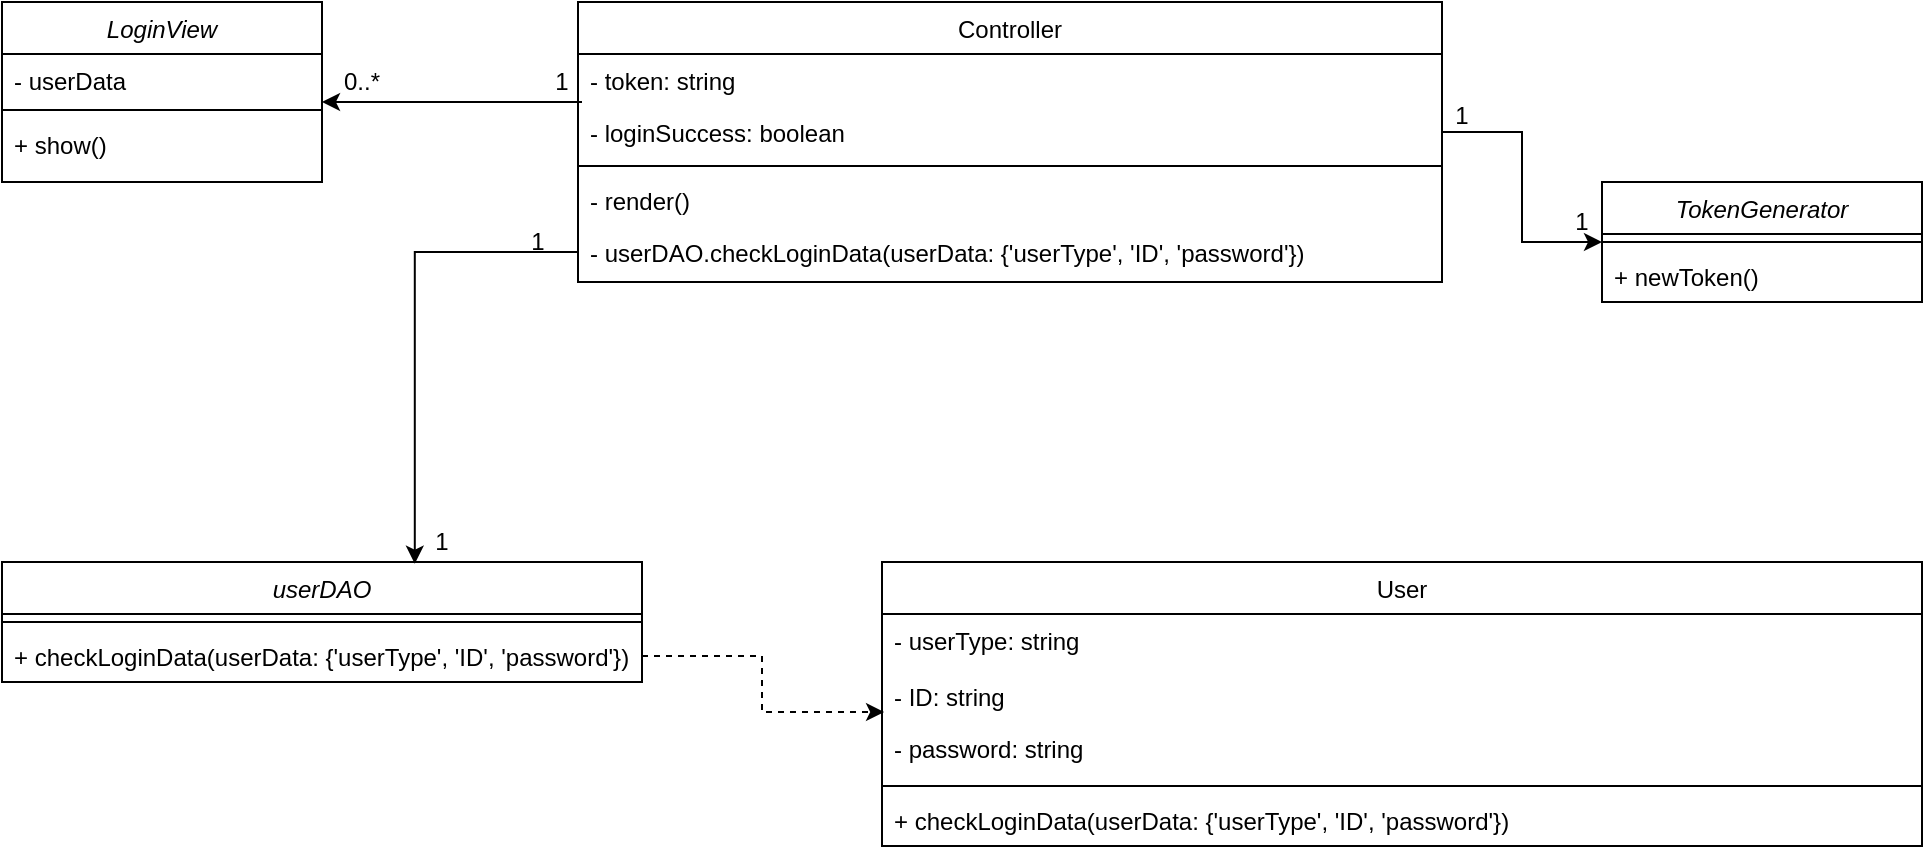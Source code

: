 <mxfile version="14.6.13" type="device"><diagram id="C5RBs43oDa-KdzZeNtuy" name="Page-1"><mxGraphModel dx="946" dy="535" grid="1" gridSize="10" guides="1" tooltips="1" connect="1" arrows="1" fold="1" page="1" pageScale="1" pageWidth="1169" pageHeight="1654" math="0" shadow="0"><root><mxCell id="WIyWlLk6GJQsqaUBKTNV-0"/><mxCell id="WIyWlLk6GJQsqaUBKTNV-1" parent="WIyWlLk6GJQsqaUBKTNV-0"/><mxCell id="UaTx17qZcEC1FwEEvyqs-148" value="LoginView" style="swimlane;fontStyle=2;align=center;verticalAlign=top;childLayout=stackLayout;horizontal=1;startSize=26;horizontalStack=0;resizeParent=1;resizeLast=0;collapsible=1;marginBottom=0;rounded=0;shadow=0;strokeWidth=1;" vertex="1" parent="WIyWlLk6GJQsqaUBKTNV-1"><mxGeometry x="20" y="10" width="160" height="90" as="geometry"><mxRectangle x="230" y="140" width="160" height="26" as="alternateBounds"/></mxGeometry></mxCell><mxCell id="UaTx17qZcEC1FwEEvyqs-149" value="- userData" style="text;align=left;verticalAlign=top;spacingLeft=4;spacingRight=4;overflow=hidden;rotatable=0;points=[[0,0.5],[1,0.5]];portConstraint=eastwest;" vertex="1" parent="UaTx17qZcEC1FwEEvyqs-148"><mxGeometry y="26" width="160" height="24" as="geometry"/></mxCell><mxCell id="UaTx17qZcEC1FwEEvyqs-150" value="" style="line;html=1;strokeWidth=1;align=left;verticalAlign=middle;spacingTop=-1;spacingLeft=3;spacingRight=3;rotatable=0;labelPosition=right;points=[];portConstraint=eastwest;" vertex="1" parent="UaTx17qZcEC1FwEEvyqs-148"><mxGeometry y="50" width="160" height="8" as="geometry"/></mxCell><mxCell id="UaTx17qZcEC1FwEEvyqs-151" value="+ show()" style="text;align=left;verticalAlign=top;spacingLeft=4;spacingRight=4;overflow=hidden;rotatable=0;points=[[0,0.5],[1,0.5]];portConstraint=eastwest;" vertex="1" parent="UaTx17qZcEC1FwEEvyqs-148"><mxGeometry y="58" width="160" height="32" as="geometry"/></mxCell><mxCell id="UaTx17qZcEC1FwEEvyqs-153" value="Controller" style="swimlane;fontStyle=0;align=center;verticalAlign=top;childLayout=stackLayout;horizontal=1;startSize=26;horizontalStack=0;resizeParent=1;resizeLast=0;collapsible=1;marginBottom=0;rounded=0;shadow=0;strokeWidth=1;" vertex="1" parent="WIyWlLk6GJQsqaUBKTNV-1"><mxGeometry x="308" y="10" width="432" height="140" as="geometry"><mxRectangle x="550" y="140" width="160" height="26" as="alternateBounds"/></mxGeometry></mxCell><mxCell id="UaTx17qZcEC1FwEEvyqs-154" value="- token: string" style="text;align=left;verticalAlign=top;spacingLeft=4;spacingRight=4;overflow=hidden;rotatable=0;points=[[0,0.5],[1,0.5]];portConstraint=eastwest;" vertex="1" parent="UaTx17qZcEC1FwEEvyqs-153"><mxGeometry y="26" width="432" height="26" as="geometry"/></mxCell><mxCell id="UaTx17qZcEC1FwEEvyqs-156" value="- loginSuccess: boolean" style="text;align=left;verticalAlign=top;spacingLeft=4;spacingRight=4;overflow=hidden;rotatable=0;points=[[0,0.5],[1,0.5]];portConstraint=eastwest;rounded=0;shadow=0;html=0;" vertex="1" parent="UaTx17qZcEC1FwEEvyqs-153"><mxGeometry y="52" width="432" height="26" as="geometry"/></mxCell><mxCell id="UaTx17qZcEC1FwEEvyqs-157" value="" style="line;html=1;strokeWidth=1;align=left;verticalAlign=middle;spacingTop=-1;spacingLeft=3;spacingRight=3;rotatable=0;labelPosition=right;points=[];portConstraint=eastwest;" vertex="1" parent="UaTx17qZcEC1FwEEvyqs-153"><mxGeometry y="78" width="432" height="8" as="geometry"/></mxCell><mxCell id="UaTx17qZcEC1FwEEvyqs-158" value="- render()" style="text;align=left;verticalAlign=top;spacingLeft=4;spacingRight=4;overflow=hidden;rotatable=0;points=[[0,0.5],[1,0.5]];portConstraint=eastwest;" vertex="1" parent="UaTx17qZcEC1FwEEvyqs-153"><mxGeometry y="86" width="432" height="26" as="geometry"/></mxCell><mxCell id="UaTx17qZcEC1FwEEvyqs-161" value="- userDAO.checkLoginData(userData: {'userType', 'ID', 'password'})" style="text;align=left;verticalAlign=top;spacingLeft=4;spacingRight=4;overflow=hidden;rotatable=0;points=[[0,0.5],[1,0.5]];portConstraint=eastwest;" vertex="1" parent="UaTx17qZcEC1FwEEvyqs-153"><mxGeometry y="112" width="432" height="26" as="geometry"/></mxCell><mxCell id="UaTx17qZcEC1FwEEvyqs-163" value="userDAO" style="swimlane;fontStyle=2;align=center;verticalAlign=top;childLayout=stackLayout;horizontal=1;startSize=26;horizontalStack=0;resizeParent=1;resizeLast=0;collapsible=1;marginBottom=0;rounded=0;shadow=0;strokeWidth=1;" vertex="1" parent="WIyWlLk6GJQsqaUBKTNV-1"><mxGeometry x="20" y="290" width="320" height="60" as="geometry"><mxRectangle x="230" y="140" width="160" height="26" as="alternateBounds"/></mxGeometry></mxCell><mxCell id="UaTx17qZcEC1FwEEvyqs-164" value="" style="line;html=1;strokeWidth=1;align=left;verticalAlign=middle;spacingTop=-1;spacingLeft=3;spacingRight=3;rotatable=0;labelPosition=right;points=[];portConstraint=eastwest;" vertex="1" parent="UaTx17qZcEC1FwEEvyqs-163"><mxGeometry y="26" width="320" height="8" as="geometry"/></mxCell><mxCell id="UaTx17qZcEC1FwEEvyqs-165" value="+ checkLoginData(userData: {'userType', 'ID', 'password'})" style="text;align=left;verticalAlign=top;spacingLeft=4;spacingRight=4;overflow=hidden;rotatable=0;points=[[0,0.5],[1,0.5]];portConstraint=eastwest;" vertex="1" parent="UaTx17qZcEC1FwEEvyqs-163"><mxGeometry y="34" width="320" height="26" as="geometry"/></mxCell><mxCell id="UaTx17qZcEC1FwEEvyqs-169" value="User" style="swimlane;fontStyle=0;align=center;verticalAlign=top;childLayout=stackLayout;horizontal=1;startSize=26;horizontalStack=0;resizeParent=1;resizeLast=0;collapsible=1;marginBottom=0;rounded=0;shadow=0;strokeWidth=1;" vertex="1" parent="WIyWlLk6GJQsqaUBKTNV-1"><mxGeometry x="460" y="290" width="520" height="142" as="geometry"><mxRectangle x="550" y="140" width="160" height="26" as="alternateBounds"/></mxGeometry></mxCell><mxCell id="UaTx17qZcEC1FwEEvyqs-171" value="- userType: string" style="text;align=left;verticalAlign=top;spacingLeft=4;spacingRight=4;overflow=hidden;rotatable=0;points=[[0,0.5],[1,0.5]];portConstraint=eastwest;rounded=0;shadow=0;html=0;" vertex="1" parent="UaTx17qZcEC1FwEEvyqs-169"><mxGeometry y="26" width="520" height="28" as="geometry"/></mxCell><mxCell id="UaTx17qZcEC1FwEEvyqs-170" value="- ID: string" style="text;align=left;verticalAlign=top;spacingLeft=4;spacingRight=4;overflow=hidden;rotatable=0;points=[[0,0.5],[1,0.5]];portConstraint=eastwest;" vertex="1" parent="UaTx17qZcEC1FwEEvyqs-169"><mxGeometry y="54" width="520" height="26" as="geometry"/></mxCell><mxCell id="UaTx17qZcEC1FwEEvyqs-172" value="- password: string" style="text;align=left;verticalAlign=top;spacingLeft=4;spacingRight=4;overflow=hidden;rotatable=0;points=[[0,0.5],[1,0.5]];portConstraint=eastwest;rounded=0;shadow=0;html=0;" vertex="1" parent="UaTx17qZcEC1FwEEvyqs-169"><mxGeometry y="80" width="520" height="28" as="geometry"/></mxCell><mxCell id="UaTx17qZcEC1FwEEvyqs-176" value="" style="line;html=1;strokeWidth=1;align=left;verticalAlign=middle;spacingTop=-1;spacingLeft=3;spacingRight=3;rotatable=0;labelPosition=right;points=[];portConstraint=eastwest;" vertex="1" parent="UaTx17qZcEC1FwEEvyqs-169"><mxGeometry y="108" width="520" height="8" as="geometry"/></mxCell><mxCell id="UaTx17qZcEC1FwEEvyqs-177" value="+ checkLoginData(userData: {'userType', 'ID', 'password'})" style="text;align=left;verticalAlign=top;spacingLeft=4;spacingRight=4;overflow=hidden;rotatable=0;points=[[0,0.5],[1,0.5]];portConstraint=eastwest;" vertex="1" parent="UaTx17qZcEC1FwEEvyqs-169"><mxGeometry y="116" width="520" height="26" as="geometry"/></mxCell><mxCell id="UaTx17qZcEC1FwEEvyqs-178" value="" style="endArrow=classic;html=1;exitX=0.75;exitY=1;exitDx=0;exitDy=0;entryX=0;entryY=1;entryDx=0;entryDy=0;" edge="1" parent="WIyWlLk6GJQsqaUBKTNV-1" source="UaTx17qZcEC1FwEEvyqs-180" target="UaTx17qZcEC1FwEEvyqs-179"><mxGeometry width="50" height="50" relative="1" as="geometry"><mxPoint x="190" y="100" as="sourcePoint"/><mxPoint x="240" y="50" as="targetPoint"/></mxGeometry></mxCell><mxCell id="UaTx17qZcEC1FwEEvyqs-179" value="0..*" style="text;html=1;strokeColor=none;fillColor=none;align=center;verticalAlign=middle;whiteSpace=wrap;rounded=0;" vertex="1" parent="WIyWlLk6GJQsqaUBKTNV-1"><mxGeometry x="180" y="40" width="40" height="20" as="geometry"/></mxCell><mxCell id="UaTx17qZcEC1FwEEvyqs-180" value="1" style="text;html=1;strokeColor=none;fillColor=none;align=center;verticalAlign=middle;whiteSpace=wrap;rounded=0;" vertex="1" parent="WIyWlLk6GJQsqaUBKTNV-1"><mxGeometry x="280" y="40" width="40" height="20" as="geometry"/></mxCell><mxCell id="UaTx17qZcEC1FwEEvyqs-183" value="1" style="text;html=1;strokeColor=none;fillColor=none;align=center;verticalAlign=middle;whiteSpace=wrap;rounded=0;" vertex="1" parent="WIyWlLk6GJQsqaUBKTNV-1"><mxGeometry x="268" y="120" width="40" height="20" as="geometry"/></mxCell><mxCell id="UaTx17qZcEC1FwEEvyqs-185" value="1" style="text;html=1;strokeColor=none;fillColor=none;align=center;verticalAlign=middle;whiteSpace=wrap;rounded=0;" vertex="1" parent="WIyWlLk6GJQsqaUBKTNV-1"><mxGeometry x="220" y="270" width="40" height="20" as="geometry"/></mxCell><mxCell id="UaTx17qZcEC1FwEEvyqs-186" style="edgeStyle=orthogonalEdgeStyle;rounded=0;orthogonalLoop=1;jettySize=auto;html=1;exitX=0.5;exitY=1;exitDx=0;exitDy=0;dashed=1;" edge="1" parent="WIyWlLk6GJQsqaUBKTNV-1" source="UaTx17qZcEC1FwEEvyqs-185" target="UaTx17qZcEC1FwEEvyqs-185"><mxGeometry relative="1" as="geometry"/></mxCell><mxCell id="UaTx17qZcEC1FwEEvyqs-187" style="edgeStyle=orthogonalEdgeStyle;rounded=0;orthogonalLoop=1;jettySize=auto;html=1;exitX=0;exitY=0.5;exitDx=0;exitDy=0;entryX=0.645;entryY=0.014;entryDx=0;entryDy=0;entryPerimeter=0;" edge="1" parent="WIyWlLk6GJQsqaUBKTNV-1" source="UaTx17qZcEC1FwEEvyqs-161" target="UaTx17qZcEC1FwEEvyqs-163"><mxGeometry relative="1" as="geometry"/></mxCell><mxCell id="UaTx17qZcEC1FwEEvyqs-188" style="edgeStyle=orthogonalEdgeStyle;rounded=0;orthogonalLoop=1;jettySize=auto;html=1;exitX=1;exitY=0.5;exitDx=0;exitDy=0;entryX=0.002;entryY=0.808;entryDx=0;entryDy=0;entryPerimeter=0;dashed=1;" edge="1" parent="WIyWlLk6GJQsqaUBKTNV-1" source="UaTx17qZcEC1FwEEvyqs-165" target="UaTx17qZcEC1FwEEvyqs-170"><mxGeometry relative="1" as="geometry"/></mxCell><mxCell id="UaTx17qZcEC1FwEEvyqs-195" value="TokenGenerator" style="swimlane;fontStyle=2;align=center;verticalAlign=top;childLayout=stackLayout;horizontal=1;startSize=26;horizontalStack=0;resizeParent=1;resizeLast=0;collapsible=1;marginBottom=0;rounded=0;shadow=0;strokeWidth=1;" vertex="1" parent="WIyWlLk6GJQsqaUBKTNV-1"><mxGeometry x="820" y="100" width="160" height="60" as="geometry"><mxRectangle x="230" y="140" width="160" height="26" as="alternateBounds"/></mxGeometry></mxCell><mxCell id="UaTx17qZcEC1FwEEvyqs-196" value="" style="line;html=1;strokeWidth=1;align=left;verticalAlign=middle;spacingTop=-1;spacingLeft=3;spacingRight=3;rotatable=0;labelPosition=right;points=[];portConstraint=eastwest;" vertex="1" parent="UaTx17qZcEC1FwEEvyqs-195"><mxGeometry y="26" width="160" height="8" as="geometry"/></mxCell><mxCell id="UaTx17qZcEC1FwEEvyqs-197" value="+ newToken()" style="text;align=left;verticalAlign=top;spacingLeft=4;spacingRight=4;overflow=hidden;rotatable=0;points=[[0,0.5],[1,0.5]];portConstraint=eastwest;" vertex="1" parent="UaTx17qZcEC1FwEEvyqs-195"><mxGeometry y="34" width="160" height="26" as="geometry"/></mxCell><mxCell id="UaTx17qZcEC1FwEEvyqs-199" value="1" style="text;html=1;strokeColor=none;fillColor=none;align=center;verticalAlign=middle;whiteSpace=wrap;rounded=0;" vertex="1" parent="WIyWlLk6GJQsqaUBKTNV-1"><mxGeometry x="730" y="57" width="40" height="20" as="geometry"/></mxCell><mxCell id="UaTx17qZcEC1FwEEvyqs-202" style="edgeStyle=orthogonalEdgeStyle;rounded=0;orthogonalLoop=1;jettySize=auto;html=1;exitX=1;exitY=0.5;exitDx=0;exitDy=0;entryX=0;entryY=0.5;entryDx=0;entryDy=0;strokeWidth=1;" edge="1" parent="WIyWlLk6GJQsqaUBKTNV-1" source="UaTx17qZcEC1FwEEvyqs-156" target="UaTx17qZcEC1FwEEvyqs-195"><mxGeometry relative="1" as="geometry"/></mxCell><mxCell id="UaTx17qZcEC1FwEEvyqs-203" value="1" style="text;html=1;strokeColor=none;fillColor=none;align=center;verticalAlign=middle;whiteSpace=wrap;rounded=0;" vertex="1" parent="WIyWlLk6GJQsqaUBKTNV-1"><mxGeometry x="790" y="110" width="40" height="20" as="geometry"/></mxCell></root></mxGraphModel></diagram></mxfile>